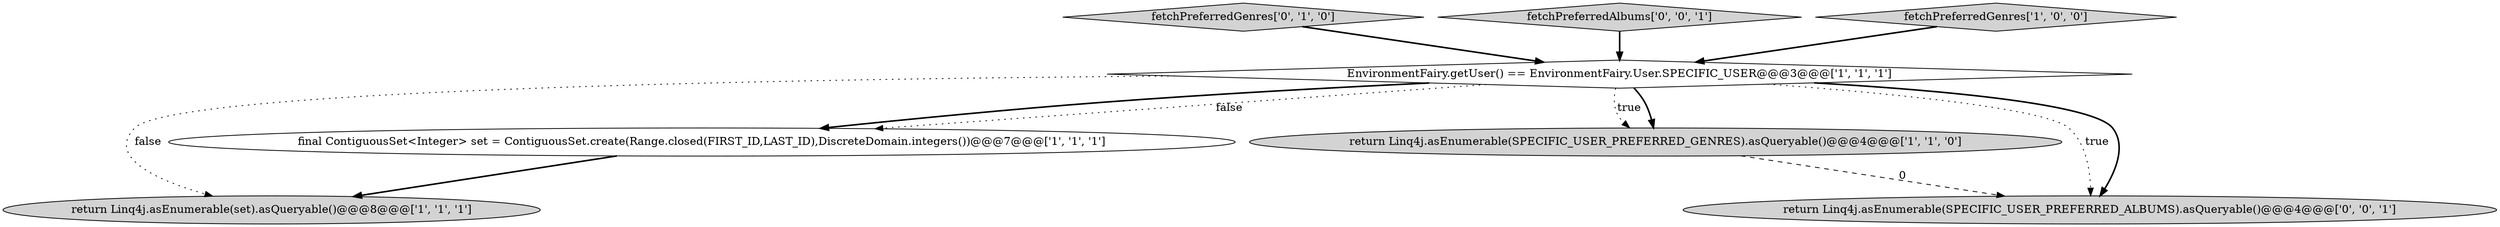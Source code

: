 digraph {
1 [style = filled, label = "final ContiguousSet<Integer> set = ContiguousSet.create(Range.closed(FIRST_ID,LAST_ID),DiscreteDomain.integers())@@@7@@@['1', '1', '1']", fillcolor = white, shape = ellipse image = "AAA0AAABBB1BBB"];
6 [style = filled, label = "return Linq4j.asEnumerable(SPECIFIC_USER_PREFERRED_ALBUMS).asQueryable()@@@4@@@['0', '0', '1']", fillcolor = lightgray, shape = ellipse image = "AAA0AAABBB3BBB"];
4 [style = filled, label = "EnvironmentFairy.getUser() == EnvironmentFairy.User.SPECIFIC_USER@@@3@@@['1', '1', '1']", fillcolor = white, shape = diamond image = "AAA0AAABBB1BBB"];
2 [style = filled, label = "return Linq4j.asEnumerable(set).asQueryable()@@@8@@@['1', '1', '1']", fillcolor = lightgray, shape = ellipse image = "AAA0AAABBB1BBB"];
5 [style = filled, label = "fetchPreferredGenres['0', '1', '0']", fillcolor = lightgray, shape = diamond image = "AAA0AAABBB2BBB"];
7 [style = filled, label = "fetchPreferredAlbums['0', '0', '1']", fillcolor = lightgray, shape = diamond image = "AAA0AAABBB3BBB"];
3 [style = filled, label = "fetchPreferredGenres['1', '0', '0']", fillcolor = lightgray, shape = diamond image = "AAA0AAABBB1BBB"];
0 [style = filled, label = "return Linq4j.asEnumerable(SPECIFIC_USER_PREFERRED_GENRES).asQueryable()@@@4@@@['1', '1', '0']", fillcolor = lightgray, shape = ellipse image = "AAA0AAABBB1BBB"];
4->6 [style = dotted, label="true"];
4->1 [style = dotted, label="false"];
4->1 [style = bold, label=""];
4->2 [style = dotted, label="false"];
1->2 [style = bold, label=""];
7->4 [style = bold, label=""];
4->0 [style = bold, label=""];
4->6 [style = bold, label=""];
3->4 [style = bold, label=""];
5->4 [style = bold, label=""];
4->0 [style = dotted, label="true"];
0->6 [style = dashed, label="0"];
}
